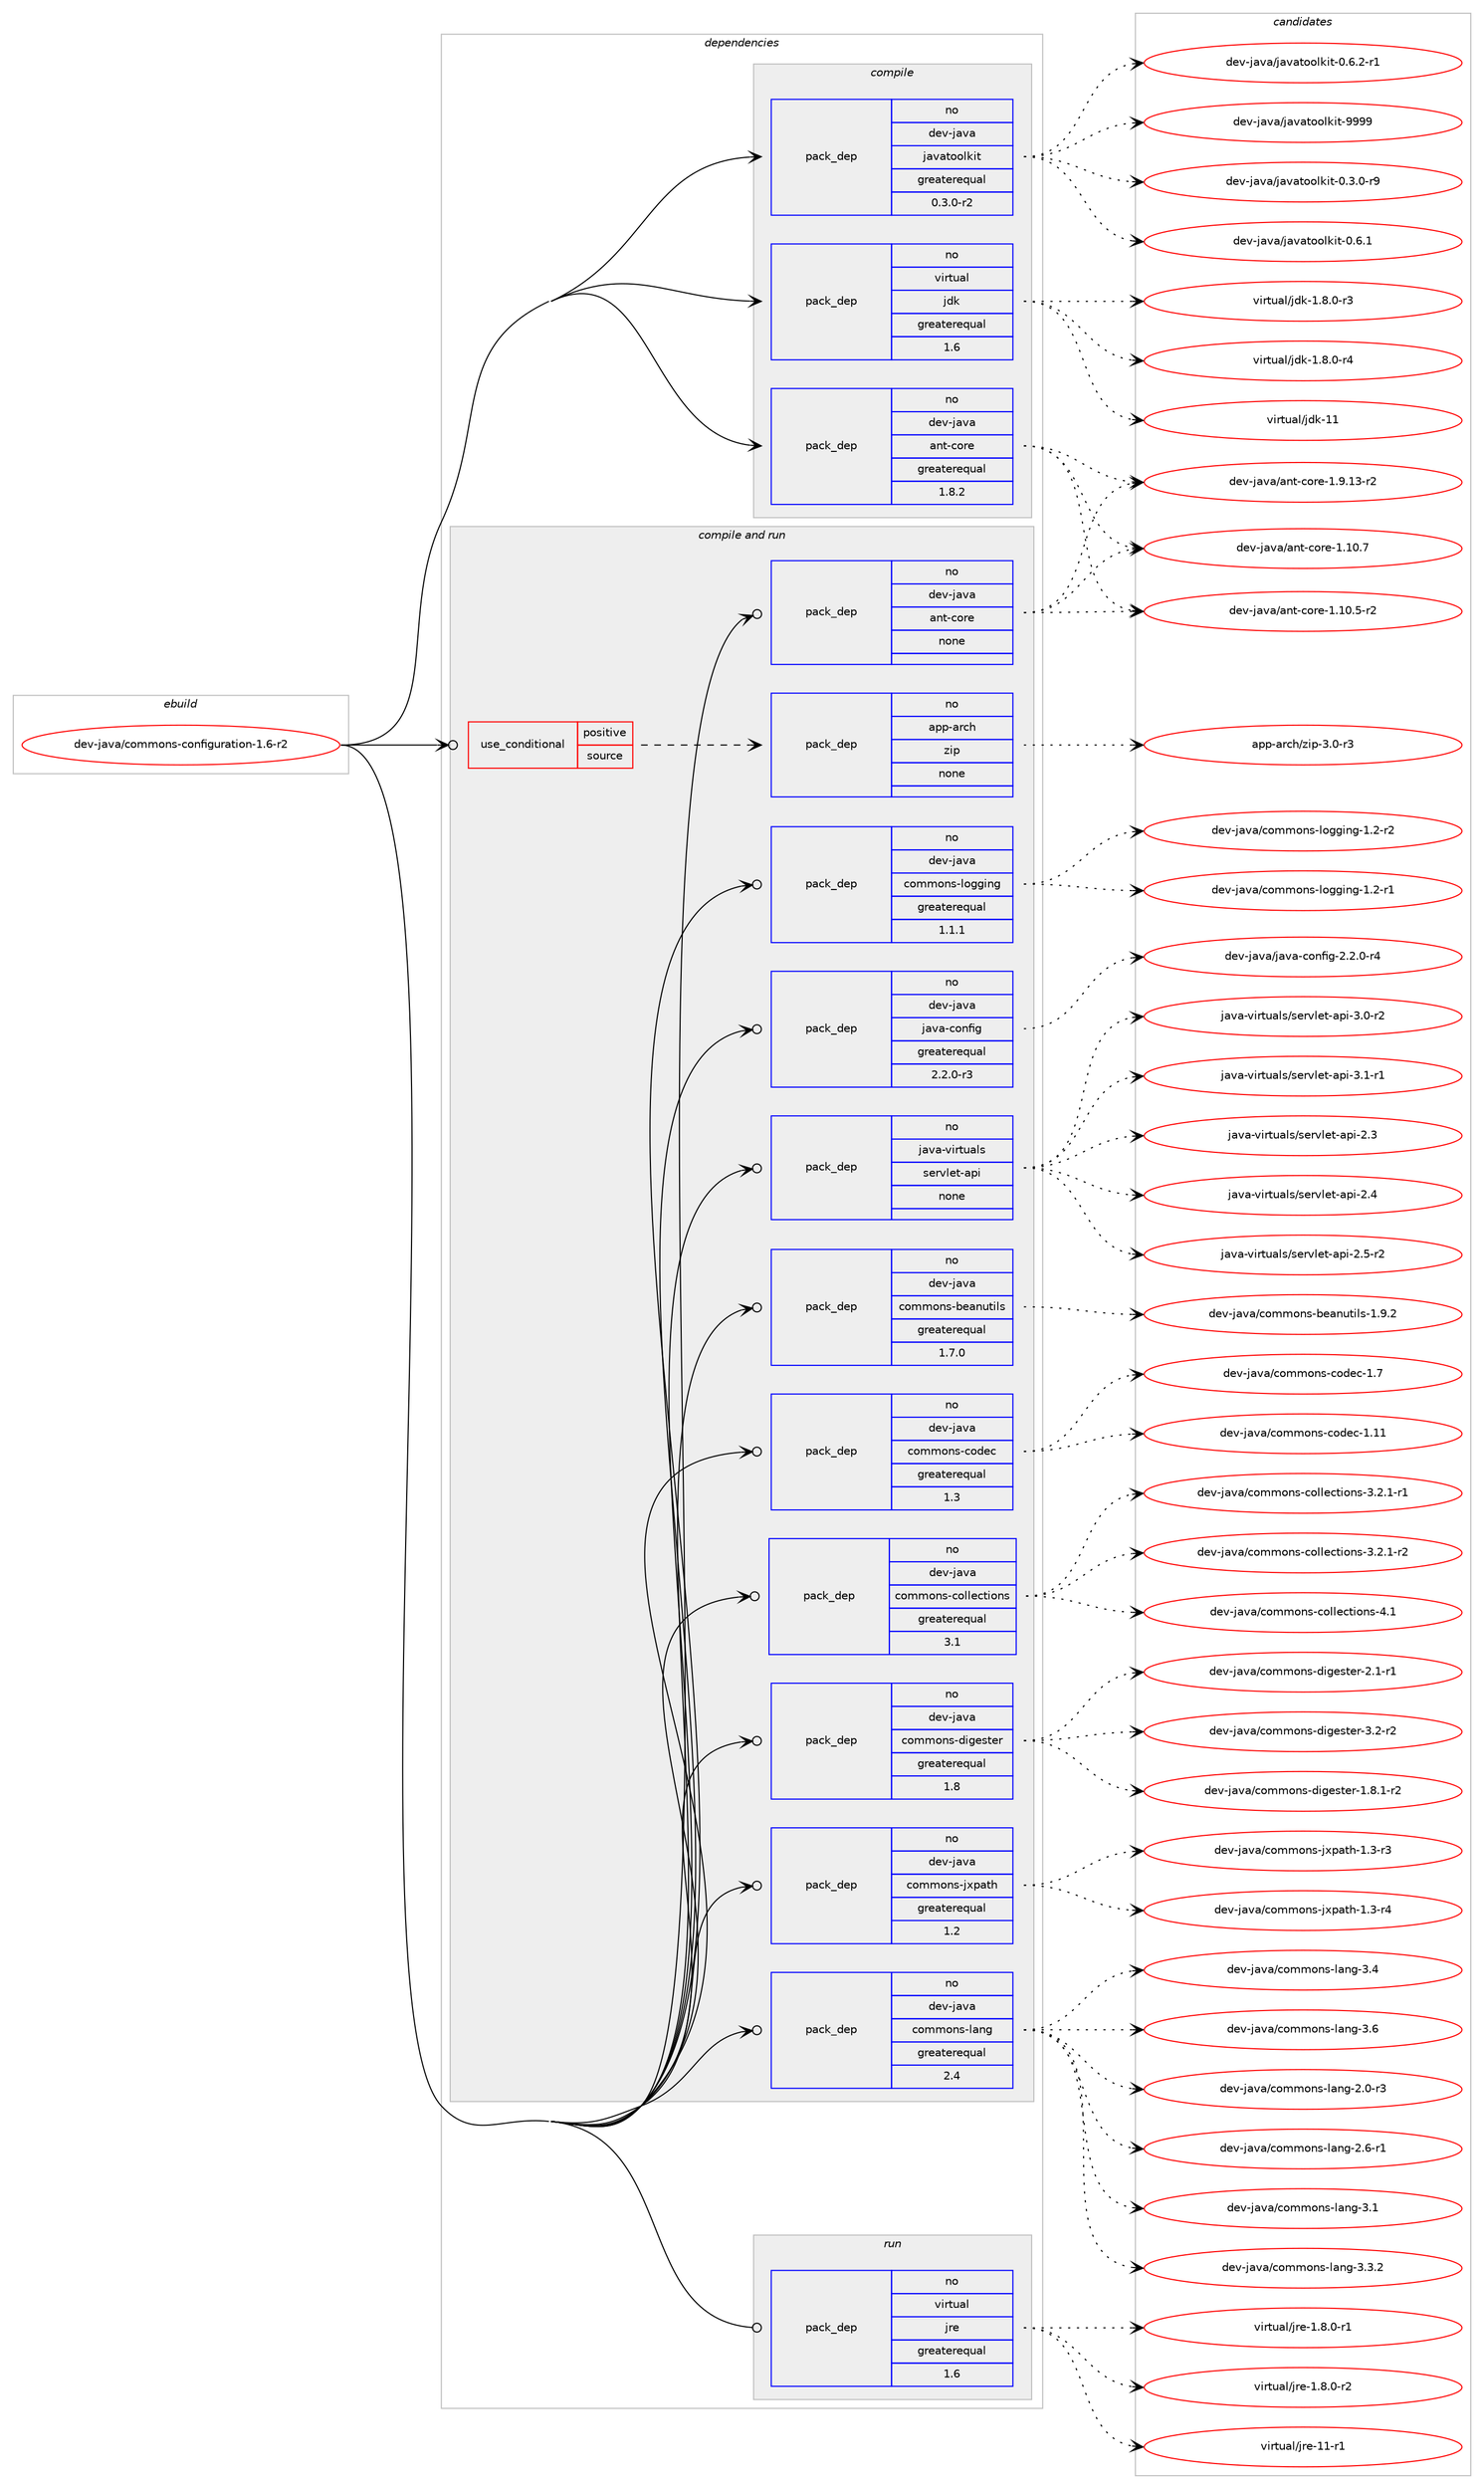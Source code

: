 digraph prolog {

# *************
# Graph options
# *************

newrank=true;
concentrate=true;
compound=true;
graph [rankdir=LR,fontname=Helvetica,fontsize=10,ranksep=1.5];#, ranksep=2.5, nodesep=0.2];
edge  [arrowhead=vee];
node  [fontname=Helvetica,fontsize=10];

# **********
# The ebuild
# **********

subgraph cluster_leftcol {
color=gray;
rank=same;
label=<<i>ebuild</i>>;
id [label="dev-java/commons-configuration-1.6-r2", color=red, width=4, href="../dev-java/commons-configuration-1.6-r2.svg"];
}

# ****************
# The dependencies
# ****************

subgraph cluster_midcol {
color=gray;
label=<<i>dependencies</i>>;
subgraph cluster_compile {
fillcolor="#eeeeee";
style=filled;
label=<<i>compile</i>>;
subgraph pack411880 {
dependency551722 [label=<<TABLE BORDER="0" CELLBORDER="1" CELLSPACING="0" CELLPADDING="4" WIDTH="220"><TR><TD ROWSPAN="6" CELLPADDING="30">pack_dep</TD></TR><TR><TD WIDTH="110">no</TD></TR><TR><TD>dev-java</TD></TR><TR><TD>ant-core</TD></TR><TR><TD>greaterequal</TD></TR><TR><TD>1.8.2</TD></TR></TABLE>>, shape=none, color=blue];
}
id:e -> dependency551722:w [weight=20,style="solid",arrowhead="vee"];
subgraph pack411881 {
dependency551723 [label=<<TABLE BORDER="0" CELLBORDER="1" CELLSPACING="0" CELLPADDING="4" WIDTH="220"><TR><TD ROWSPAN="6" CELLPADDING="30">pack_dep</TD></TR><TR><TD WIDTH="110">no</TD></TR><TR><TD>dev-java</TD></TR><TR><TD>javatoolkit</TD></TR><TR><TD>greaterequal</TD></TR><TR><TD>0.3.0-r2</TD></TR></TABLE>>, shape=none, color=blue];
}
id:e -> dependency551723:w [weight=20,style="solid",arrowhead="vee"];
subgraph pack411882 {
dependency551724 [label=<<TABLE BORDER="0" CELLBORDER="1" CELLSPACING="0" CELLPADDING="4" WIDTH="220"><TR><TD ROWSPAN="6" CELLPADDING="30">pack_dep</TD></TR><TR><TD WIDTH="110">no</TD></TR><TR><TD>virtual</TD></TR><TR><TD>jdk</TD></TR><TR><TD>greaterequal</TD></TR><TR><TD>1.6</TD></TR></TABLE>>, shape=none, color=blue];
}
id:e -> dependency551724:w [weight=20,style="solid",arrowhead="vee"];
}
subgraph cluster_compileandrun {
fillcolor="#eeeeee";
style=filled;
label=<<i>compile and run</i>>;
subgraph cond128672 {
dependency551725 [label=<<TABLE BORDER="0" CELLBORDER="1" CELLSPACING="0" CELLPADDING="4"><TR><TD ROWSPAN="3" CELLPADDING="10">use_conditional</TD></TR><TR><TD>positive</TD></TR><TR><TD>source</TD></TR></TABLE>>, shape=none, color=red];
subgraph pack411883 {
dependency551726 [label=<<TABLE BORDER="0" CELLBORDER="1" CELLSPACING="0" CELLPADDING="4" WIDTH="220"><TR><TD ROWSPAN="6" CELLPADDING="30">pack_dep</TD></TR><TR><TD WIDTH="110">no</TD></TR><TR><TD>app-arch</TD></TR><TR><TD>zip</TD></TR><TR><TD>none</TD></TR><TR><TD></TD></TR></TABLE>>, shape=none, color=blue];
}
dependency551725:e -> dependency551726:w [weight=20,style="dashed",arrowhead="vee"];
}
id:e -> dependency551725:w [weight=20,style="solid",arrowhead="odotvee"];
subgraph pack411884 {
dependency551727 [label=<<TABLE BORDER="0" CELLBORDER="1" CELLSPACING="0" CELLPADDING="4" WIDTH="220"><TR><TD ROWSPAN="6" CELLPADDING="30">pack_dep</TD></TR><TR><TD WIDTH="110">no</TD></TR><TR><TD>dev-java</TD></TR><TR><TD>ant-core</TD></TR><TR><TD>none</TD></TR><TR><TD></TD></TR></TABLE>>, shape=none, color=blue];
}
id:e -> dependency551727:w [weight=20,style="solid",arrowhead="odotvee"];
subgraph pack411885 {
dependency551728 [label=<<TABLE BORDER="0" CELLBORDER="1" CELLSPACING="0" CELLPADDING="4" WIDTH="220"><TR><TD ROWSPAN="6" CELLPADDING="30">pack_dep</TD></TR><TR><TD WIDTH="110">no</TD></TR><TR><TD>dev-java</TD></TR><TR><TD>commons-beanutils</TD></TR><TR><TD>greaterequal</TD></TR><TR><TD>1.7.0</TD></TR></TABLE>>, shape=none, color=blue];
}
id:e -> dependency551728:w [weight=20,style="solid",arrowhead="odotvee"];
subgraph pack411886 {
dependency551729 [label=<<TABLE BORDER="0" CELLBORDER="1" CELLSPACING="0" CELLPADDING="4" WIDTH="220"><TR><TD ROWSPAN="6" CELLPADDING="30">pack_dep</TD></TR><TR><TD WIDTH="110">no</TD></TR><TR><TD>dev-java</TD></TR><TR><TD>commons-codec</TD></TR><TR><TD>greaterequal</TD></TR><TR><TD>1.3</TD></TR></TABLE>>, shape=none, color=blue];
}
id:e -> dependency551729:w [weight=20,style="solid",arrowhead="odotvee"];
subgraph pack411887 {
dependency551730 [label=<<TABLE BORDER="0" CELLBORDER="1" CELLSPACING="0" CELLPADDING="4" WIDTH="220"><TR><TD ROWSPAN="6" CELLPADDING="30">pack_dep</TD></TR><TR><TD WIDTH="110">no</TD></TR><TR><TD>dev-java</TD></TR><TR><TD>commons-collections</TD></TR><TR><TD>greaterequal</TD></TR><TR><TD>3.1</TD></TR></TABLE>>, shape=none, color=blue];
}
id:e -> dependency551730:w [weight=20,style="solid",arrowhead="odotvee"];
subgraph pack411888 {
dependency551731 [label=<<TABLE BORDER="0" CELLBORDER="1" CELLSPACING="0" CELLPADDING="4" WIDTH="220"><TR><TD ROWSPAN="6" CELLPADDING="30">pack_dep</TD></TR><TR><TD WIDTH="110">no</TD></TR><TR><TD>dev-java</TD></TR><TR><TD>commons-digester</TD></TR><TR><TD>greaterequal</TD></TR><TR><TD>1.8</TD></TR></TABLE>>, shape=none, color=blue];
}
id:e -> dependency551731:w [weight=20,style="solid",arrowhead="odotvee"];
subgraph pack411889 {
dependency551732 [label=<<TABLE BORDER="0" CELLBORDER="1" CELLSPACING="0" CELLPADDING="4" WIDTH="220"><TR><TD ROWSPAN="6" CELLPADDING="30">pack_dep</TD></TR><TR><TD WIDTH="110">no</TD></TR><TR><TD>dev-java</TD></TR><TR><TD>commons-jxpath</TD></TR><TR><TD>greaterequal</TD></TR><TR><TD>1.2</TD></TR></TABLE>>, shape=none, color=blue];
}
id:e -> dependency551732:w [weight=20,style="solid",arrowhead="odotvee"];
subgraph pack411890 {
dependency551733 [label=<<TABLE BORDER="0" CELLBORDER="1" CELLSPACING="0" CELLPADDING="4" WIDTH="220"><TR><TD ROWSPAN="6" CELLPADDING="30">pack_dep</TD></TR><TR><TD WIDTH="110">no</TD></TR><TR><TD>dev-java</TD></TR><TR><TD>commons-lang</TD></TR><TR><TD>greaterequal</TD></TR><TR><TD>2.4</TD></TR></TABLE>>, shape=none, color=blue];
}
id:e -> dependency551733:w [weight=20,style="solid",arrowhead="odotvee"];
subgraph pack411891 {
dependency551734 [label=<<TABLE BORDER="0" CELLBORDER="1" CELLSPACING="0" CELLPADDING="4" WIDTH="220"><TR><TD ROWSPAN="6" CELLPADDING="30">pack_dep</TD></TR><TR><TD WIDTH="110">no</TD></TR><TR><TD>dev-java</TD></TR><TR><TD>commons-logging</TD></TR><TR><TD>greaterequal</TD></TR><TR><TD>1.1.1</TD></TR></TABLE>>, shape=none, color=blue];
}
id:e -> dependency551734:w [weight=20,style="solid",arrowhead="odotvee"];
subgraph pack411892 {
dependency551735 [label=<<TABLE BORDER="0" CELLBORDER="1" CELLSPACING="0" CELLPADDING="4" WIDTH="220"><TR><TD ROWSPAN="6" CELLPADDING="30">pack_dep</TD></TR><TR><TD WIDTH="110">no</TD></TR><TR><TD>dev-java</TD></TR><TR><TD>java-config</TD></TR><TR><TD>greaterequal</TD></TR><TR><TD>2.2.0-r3</TD></TR></TABLE>>, shape=none, color=blue];
}
id:e -> dependency551735:w [weight=20,style="solid",arrowhead="odotvee"];
subgraph pack411893 {
dependency551736 [label=<<TABLE BORDER="0" CELLBORDER="1" CELLSPACING="0" CELLPADDING="4" WIDTH="220"><TR><TD ROWSPAN="6" CELLPADDING="30">pack_dep</TD></TR><TR><TD WIDTH="110">no</TD></TR><TR><TD>java-virtuals</TD></TR><TR><TD>servlet-api</TD></TR><TR><TD>none</TD></TR><TR><TD></TD></TR></TABLE>>, shape=none, color=blue];
}
id:e -> dependency551736:w [weight=20,style="solid",arrowhead="odotvee"];
}
subgraph cluster_run {
fillcolor="#eeeeee";
style=filled;
label=<<i>run</i>>;
subgraph pack411894 {
dependency551737 [label=<<TABLE BORDER="0" CELLBORDER="1" CELLSPACING="0" CELLPADDING="4" WIDTH="220"><TR><TD ROWSPAN="6" CELLPADDING="30">pack_dep</TD></TR><TR><TD WIDTH="110">no</TD></TR><TR><TD>virtual</TD></TR><TR><TD>jre</TD></TR><TR><TD>greaterequal</TD></TR><TR><TD>1.6</TD></TR></TABLE>>, shape=none, color=blue];
}
id:e -> dependency551737:w [weight=20,style="solid",arrowhead="odot"];
}
}

# **************
# The candidates
# **************

subgraph cluster_choices {
rank=same;
color=gray;
label=<<i>candidates</i>>;

subgraph choice411880 {
color=black;
nodesep=1;
choice10010111845106971189747971101164599111114101454946494846534511450 [label="dev-java/ant-core-1.10.5-r2", color=red, width=4,href="../dev-java/ant-core-1.10.5-r2.svg"];
choice1001011184510697118974797110116459911111410145494649484655 [label="dev-java/ant-core-1.10.7", color=red, width=4,href="../dev-java/ant-core-1.10.7.svg"];
choice10010111845106971189747971101164599111114101454946574649514511450 [label="dev-java/ant-core-1.9.13-r2", color=red, width=4,href="../dev-java/ant-core-1.9.13-r2.svg"];
dependency551722:e -> choice10010111845106971189747971101164599111114101454946494846534511450:w [style=dotted,weight="100"];
dependency551722:e -> choice1001011184510697118974797110116459911111410145494649484655:w [style=dotted,weight="100"];
dependency551722:e -> choice10010111845106971189747971101164599111114101454946574649514511450:w [style=dotted,weight="100"];
}
subgraph choice411881 {
color=black;
nodesep=1;
choice1001011184510697118974710697118971161111111081071051164548465146484511457 [label="dev-java/javatoolkit-0.3.0-r9", color=red, width=4,href="../dev-java/javatoolkit-0.3.0-r9.svg"];
choice100101118451069711897471069711897116111111108107105116454846544649 [label="dev-java/javatoolkit-0.6.1", color=red, width=4,href="../dev-java/javatoolkit-0.6.1.svg"];
choice1001011184510697118974710697118971161111111081071051164548465446504511449 [label="dev-java/javatoolkit-0.6.2-r1", color=red, width=4,href="../dev-java/javatoolkit-0.6.2-r1.svg"];
choice1001011184510697118974710697118971161111111081071051164557575757 [label="dev-java/javatoolkit-9999", color=red, width=4,href="../dev-java/javatoolkit-9999.svg"];
dependency551723:e -> choice1001011184510697118974710697118971161111111081071051164548465146484511457:w [style=dotted,weight="100"];
dependency551723:e -> choice100101118451069711897471069711897116111111108107105116454846544649:w [style=dotted,weight="100"];
dependency551723:e -> choice1001011184510697118974710697118971161111111081071051164548465446504511449:w [style=dotted,weight="100"];
dependency551723:e -> choice1001011184510697118974710697118971161111111081071051164557575757:w [style=dotted,weight="100"];
}
subgraph choice411882 {
color=black;
nodesep=1;
choice11810511411611797108471061001074549465646484511451 [label="virtual/jdk-1.8.0-r3", color=red, width=4,href="../virtual/jdk-1.8.0-r3.svg"];
choice11810511411611797108471061001074549465646484511452 [label="virtual/jdk-1.8.0-r4", color=red, width=4,href="../virtual/jdk-1.8.0-r4.svg"];
choice1181051141161179710847106100107454949 [label="virtual/jdk-11", color=red, width=4,href="../virtual/jdk-11.svg"];
dependency551724:e -> choice11810511411611797108471061001074549465646484511451:w [style=dotted,weight="100"];
dependency551724:e -> choice11810511411611797108471061001074549465646484511452:w [style=dotted,weight="100"];
dependency551724:e -> choice1181051141161179710847106100107454949:w [style=dotted,weight="100"];
}
subgraph choice411883 {
color=black;
nodesep=1;
choice9711211245971149910447122105112455146484511451 [label="app-arch/zip-3.0-r3", color=red, width=4,href="../app-arch/zip-3.0-r3.svg"];
dependency551726:e -> choice9711211245971149910447122105112455146484511451:w [style=dotted,weight="100"];
}
subgraph choice411884 {
color=black;
nodesep=1;
choice10010111845106971189747971101164599111114101454946494846534511450 [label="dev-java/ant-core-1.10.5-r2", color=red, width=4,href="../dev-java/ant-core-1.10.5-r2.svg"];
choice1001011184510697118974797110116459911111410145494649484655 [label="dev-java/ant-core-1.10.7", color=red, width=4,href="../dev-java/ant-core-1.10.7.svg"];
choice10010111845106971189747971101164599111114101454946574649514511450 [label="dev-java/ant-core-1.9.13-r2", color=red, width=4,href="../dev-java/ant-core-1.9.13-r2.svg"];
dependency551727:e -> choice10010111845106971189747971101164599111114101454946494846534511450:w [style=dotted,weight="100"];
dependency551727:e -> choice1001011184510697118974797110116459911111410145494649484655:w [style=dotted,weight="100"];
dependency551727:e -> choice10010111845106971189747971101164599111114101454946574649514511450:w [style=dotted,weight="100"];
}
subgraph choice411885 {
color=black;
nodesep=1;
choice1001011184510697118974799111109109111110115459810197110117116105108115454946574650 [label="dev-java/commons-beanutils-1.9.2", color=red, width=4,href="../dev-java/commons-beanutils-1.9.2.svg"];
dependency551728:e -> choice1001011184510697118974799111109109111110115459810197110117116105108115454946574650:w [style=dotted,weight="100"];
}
subgraph choice411886 {
color=black;
nodesep=1;
choice10010111845106971189747991111091091111101154599111100101994549464949 [label="dev-java/commons-codec-1.11", color=red, width=4,href="../dev-java/commons-codec-1.11.svg"];
choice100101118451069711897479911110910911111011545991111001019945494655 [label="dev-java/commons-codec-1.7", color=red, width=4,href="../dev-java/commons-codec-1.7.svg"];
dependency551729:e -> choice10010111845106971189747991111091091111101154599111100101994549464949:w [style=dotted,weight="100"];
dependency551729:e -> choice100101118451069711897479911110910911111011545991111001019945494655:w [style=dotted,weight="100"];
}
subgraph choice411887 {
color=black;
nodesep=1;
choice10010111845106971189747991111091091111101154599111108108101991161051111101154551465046494511449 [label="dev-java/commons-collections-3.2.1-r1", color=red, width=4,href="../dev-java/commons-collections-3.2.1-r1.svg"];
choice10010111845106971189747991111091091111101154599111108108101991161051111101154551465046494511450 [label="dev-java/commons-collections-3.2.1-r2", color=red, width=4,href="../dev-java/commons-collections-3.2.1-r2.svg"];
choice100101118451069711897479911110910911111011545991111081081019911610511111011545524649 [label="dev-java/commons-collections-4.1", color=red, width=4,href="../dev-java/commons-collections-4.1.svg"];
dependency551730:e -> choice10010111845106971189747991111091091111101154599111108108101991161051111101154551465046494511449:w [style=dotted,weight="100"];
dependency551730:e -> choice10010111845106971189747991111091091111101154599111108108101991161051111101154551465046494511450:w [style=dotted,weight="100"];
dependency551730:e -> choice100101118451069711897479911110910911111011545991111081081019911610511111011545524649:w [style=dotted,weight="100"];
}
subgraph choice411888 {
color=black;
nodesep=1;
choice1001011184510697118974799111109109111110115451001051031011151161011144549465646494511450 [label="dev-java/commons-digester-1.8.1-r2", color=red, width=4,href="../dev-java/commons-digester-1.8.1-r2.svg"];
choice100101118451069711897479911110910911111011545100105103101115116101114455046494511449 [label="dev-java/commons-digester-2.1-r1", color=red, width=4,href="../dev-java/commons-digester-2.1-r1.svg"];
choice100101118451069711897479911110910911111011545100105103101115116101114455146504511450 [label="dev-java/commons-digester-3.2-r2", color=red, width=4,href="../dev-java/commons-digester-3.2-r2.svg"];
dependency551731:e -> choice1001011184510697118974799111109109111110115451001051031011151161011144549465646494511450:w [style=dotted,weight="100"];
dependency551731:e -> choice100101118451069711897479911110910911111011545100105103101115116101114455046494511449:w [style=dotted,weight="100"];
dependency551731:e -> choice100101118451069711897479911110910911111011545100105103101115116101114455146504511450:w [style=dotted,weight="100"];
}
subgraph choice411889 {
color=black;
nodesep=1;
choice10010111845106971189747991111091091111101154510612011297116104454946514511451 [label="dev-java/commons-jxpath-1.3-r3", color=red, width=4,href="../dev-java/commons-jxpath-1.3-r3.svg"];
choice10010111845106971189747991111091091111101154510612011297116104454946514511452 [label="dev-java/commons-jxpath-1.3-r4", color=red, width=4,href="../dev-java/commons-jxpath-1.3-r4.svg"];
dependency551732:e -> choice10010111845106971189747991111091091111101154510612011297116104454946514511451:w [style=dotted,weight="100"];
dependency551732:e -> choice10010111845106971189747991111091091111101154510612011297116104454946514511452:w [style=dotted,weight="100"];
}
subgraph choice411890 {
color=black;
nodesep=1;
choice10010111845106971189747991111091091111101154510897110103455046484511451 [label="dev-java/commons-lang-2.0-r3", color=red, width=4,href="../dev-java/commons-lang-2.0-r3.svg"];
choice10010111845106971189747991111091091111101154510897110103455046544511449 [label="dev-java/commons-lang-2.6-r1", color=red, width=4,href="../dev-java/commons-lang-2.6-r1.svg"];
choice1001011184510697118974799111109109111110115451089711010345514649 [label="dev-java/commons-lang-3.1", color=red, width=4,href="../dev-java/commons-lang-3.1.svg"];
choice10010111845106971189747991111091091111101154510897110103455146514650 [label="dev-java/commons-lang-3.3.2", color=red, width=4,href="../dev-java/commons-lang-3.3.2.svg"];
choice1001011184510697118974799111109109111110115451089711010345514652 [label="dev-java/commons-lang-3.4", color=red, width=4,href="../dev-java/commons-lang-3.4.svg"];
choice1001011184510697118974799111109109111110115451089711010345514654 [label="dev-java/commons-lang-3.6", color=red, width=4,href="../dev-java/commons-lang-3.6.svg"];
dependency551733:e -> choice10010111845106971189747991111091091111101154510897110103455046484511451:w [style=dotted,weight="100"];
dependency551733:e -> choice10010111845106971189747991111091091111101154510897110103455046544511449:w [style=dotted,weight="100"];
dependency551733:e -> choice1001011184510697118974799111109109111110115451089711010345514649:w [style=dotted,weight="100"];
dependency551733:e -> choice10010111845106971189747991111091091111101154510897110103455146514650:w [style=dotted,weight="100"];
dependency551733:e -> choice1001011184510697118974799111109109111110115451089711010345514652:w [style=dotted,weight="100"];
dependency551733:e -> choice1001011184510697118974799111109109111110115451089711010345514654:w [style=dotted,weight="100"];
}
subgraph choice411891 {
color=black;
nodesep=1;
choice100101118451069711897479911110910911111011545108111103103105110103454946504511449 [label="dev-java/commons-logging-1.2-r1", color=red, width=4,href="../dev-java/commons-logging-1.2-r1.svg"];
choice100101118451069711897479911110910911111011545108111103103105110103454946504511450 [label="dev-java/commons-logging-1.2-r2", color=red, width=4,href="../dev-java/commons-logging-1.2-r2.svg"];
dependency551734:e -> choice100101118451069711897479911110910911111011545108111103103105110103454946504511449:w [style=dotted,weight="100"];
dependency551734:e -> choice100101118451069711897479911110910911111011545108111103103105110103454946504511450:w [style=dotted,weight="100"];
}
subgraph choice411892 {
color=black;
nodesep=1;
choice10010111845106971189747106971189745991111101021051034550465046484511452 [label="dev-java/java-config-2.2.0-r4", color=red, width=4,href="../dev-java/java-config-2.2.0-r4.svg"];
dependency551735:e -> choice10010111845106971189747106971189745991111101021051034550465046484511452:w [style=dotted,weight="100"];
}
subgraph choice411893 {
color=black;
nodesep=1;
choice1069711897451181051141161179710811547115101114118108101116459711210545504651 [label="java-virtuals/servlet-api-2.3", color=red, width=4,href="../java-virtuals/servlet-api-2.3.svg"];
choice1069711897451181051141161179710811547115101114118108101116459711210545504652 [label="java-virtuals/servlet-api-2.4", color=red, width=4,href="../java-virtuals/servlet-api-2.4.svg"];
choice10697118974511810511411611797108115471151011141181081011164597112105455046534511450 [label="java-virtuals/servlet-api-2.5-r2", color=red, width=4,href="../java-virtuals/servlet-api-2.5-r2.svg"];
choice10697118974511810511411611797108115471151011141181081011164597112105455146484511450 [label="java-virtuals/servlet-api-3.0-r2", color=red, width=4,href="../java-virtuals/servlet-api-3.0-r2.svg"];
choice10697118974511810511411611797108115471151011141181081011164597112105455146494511449 [label="java-virtuals/servlet-api-3.1-r1", color=red, width=4,href="../java-virtuals/servlet-api-3.1-r1.svg"];
dependency551736:e -> choice1069711897451181051141161179710811547115101114118108101116459711210545504651:w [style=dotted,weight="100"];
dependency551736:e -> choice1069711897451181051141161179710811547115101114118108101116459711210545504652:w [style=dotted,weight="100"];
dependency551736:e -> choice10697118974511810511411611797108115471151011141181081011164597112105455046534511450:w [style=dotted,weight="100"];
dependency551736:e -> choice10697118974511810511411611797108115471151011141181081011164597112105455146484511450:w [style=dotted,weight="100"];
dependency551736:e -> choice10697118974511810511411611797108115471151011141181081011164597112105455146494511449:w [style=dotted,weight="100"];
}
subgraph choice411894 {
color=black;
nodesep=1;
choice11810511411611797108471061141014549465646484511449 [label="virtual/jre-1.8.0-r1", color=red, width=4,href="../virtual/jre-1.8.0-r1.svg"];
choice11810511411611797108471061141014549465646484511450 [label="virtual/jre-1.8.0-r2", color=red, width=4,href="../virtual/jre-1.8.0-r2.svg"];
choice11810511411611797108471061141014549494511449 [label="virtual/jre-11-r1", color=red, width=4,href="../virtual/jre-11-r1.svg"];
dependency551737:e -> choice11810511411611797108471061141014549465646484511449:w [style=dotted,weight="100"];
dependency551737:e -> choice11810511411611797108471061141014549465646484511450:w [style=dotted,weight="100"];
dependency551737:e -> choice11810511411611797108471061141014549494511449:w [style=dotted,weight="100"];
}
}

}
